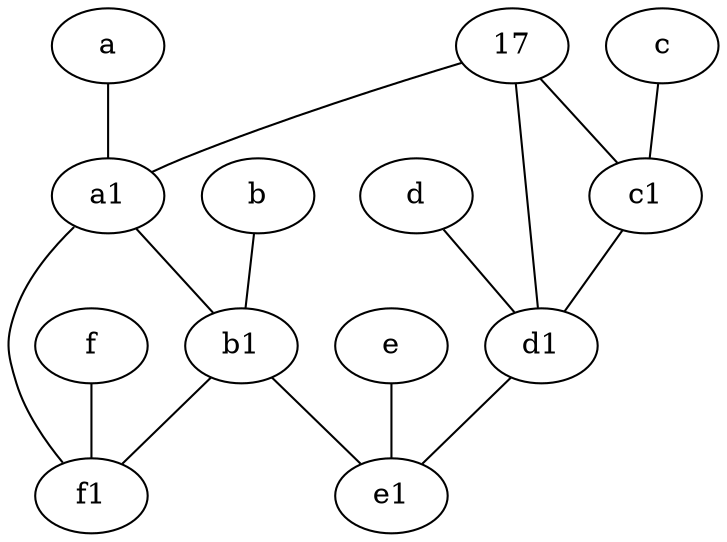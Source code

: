 graph {
	node [labelfontsize=50]
	a1 [labelfontsize=50 pos="8,3!"]
	b1 [labelfontsize=50 pos="9,4!"]
	c1 [labelfontsize=50 pos="4.5,3!"]
	e1 [labelfontsize=50 pos="7,7!"]
	d [labelfontsize=50 pos="2,5!"]
	d1 [labelfontsize=50 pos="3,5!"]
	17 [labelfontsize=50]
	f [labelfontsize=50 pos="3,9!"]
	e [labelfontsize=50 pos="7,9!"]
	c [labelfontsize=50 pos="4.5,2!"]
	b [labelfontsize=50 pos="10,4!"]
	a [labelfontsize=50 pos="8,2!"]
	f1 [labelfontsize=50 pos="3,8!"]
	b -- b1
	17 -- d1
	e -- e1
	c -- c1
	17 -- a1
	d -- d1
	f -- f1
	c1 -- d1
	a -- a1
	d1 -- e1
	b1 -- e1
	b1 -- f1
	17 -- c1
	a1 -- f1
	a1 -- b1
}
